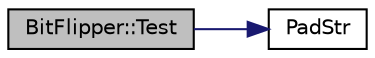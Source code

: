 digraph "BitFlipper::Test"
{
  edge [fontname="Helvetica",fontsize="10",labelfontname="Helvetica",labelfontsize="10"];
  node [fontname="Helvetica",fontsize="10",shape=record];
  rankdir="LR";
  Node1 [label="BitFlipper::Test",height=0.2,width=0.4,color="black", fillcolor="grey75", style="filled", fontcolor="black"];
  Node1 -> Node2 [color="midnightblue",fontsize="10",style="solid",fontname="Helvetica"];
  Node2 [label="PadStr",height=0.2,width=0.4,color="black", fillcolor="white", style="filled",URL="$d7/d39/_pixie_support_8cpp.html#ae9c8f8f7638689cd2360aac39509bcf7"];
}
